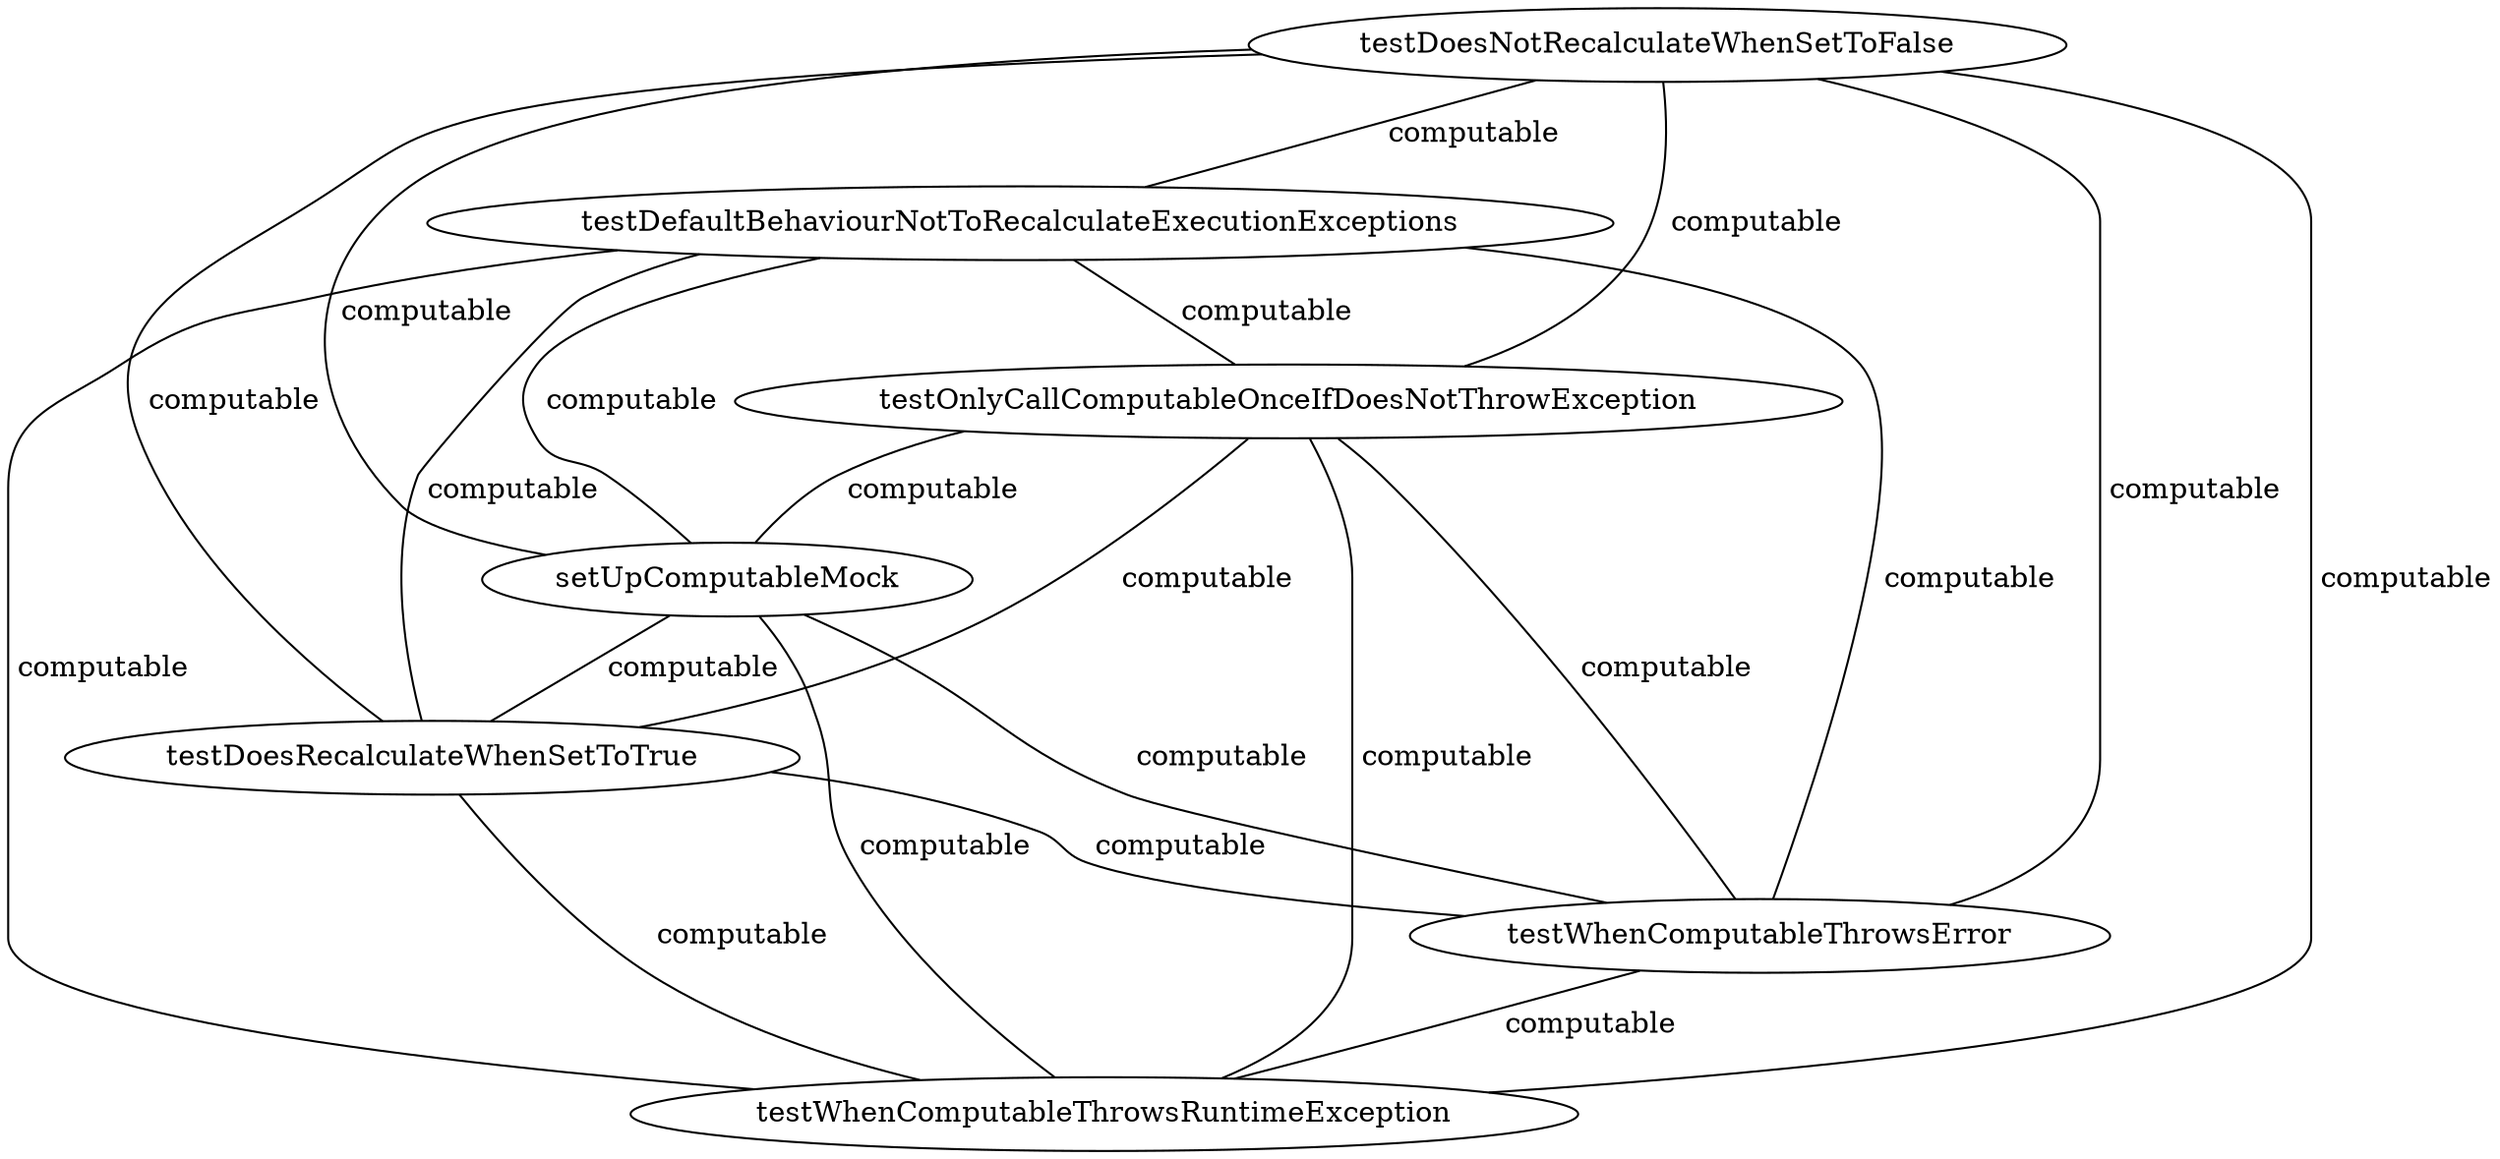 digraph G {
testDoesNotRecalculateWhenSetToFalse;
testDefaultBehaviourNotToRecalculateExecutionExceptions;
testOnlyCallComputableOnceIfDoesNotThrowException;
setUpComputableMock;
testDoesRecalculateWhenSetToTrue;
testWhenComputableThrowsError;
testWhenComputableThrowsRuntimeException;
testDoesNotRecalculateWhenSetToFalse -> testDefaultBehaviourNotToRecalculateExecutionExceptions [label=" computable", dir=none];
testDoesNotRecalculateWhenSetToFalse -> testOnlyCallComputableOnceIfDoesNotThrowException [label=" computable", dir=none];
testDoesNotRecalculateWhenSetToFalse -> setUpComputableMock [label=" computable", dir=none];
testDoesNotRecalculateWhenSetToFalse -> testDoesRecalculateWhenSetToTrue [label=" computable", dir=none];
testDoesNotRecalculateWhenSetToFalse -> testWhenComputableThrowsError [label=" computable", dir=none];
testDoesNotRecalculateWhenSetToFalse -> testWhenComputableThrowsRuntimeException [label=" computable", dir=none];
testDefaultBehaviourNotToRecalculateExecutionExceptions -> testOnlyCallComputableOnceIfDoesNotThrowException [label=" computable", dir=none];
testDefaultBehaviourNotToRecalculateExecutionExceptions -> setUpComputableMock [label=" computable", dir=none];
testDefaultBehaviourNotToRecalculateExecutionExceptions -> testDoesRecalculateWhenSetToTrue [label=" computable", dir=none];
testDefaultBehaviourNotToRecalculateExecutionExceptions -> testWhenComputableThrowsError [label=" computable", dir=none];
testDefaultBehaviourNotToRecalculateExecutionExceptions -> testWhenComputableThrowsRuntimeException [label=" computable", dir=none];
testOnlyCallComputableOnceIfDoesNotThrowException -> setUpComputableMock [label=" computable", dir=none];
testOnlyCallComputableOnceIfDoesNotThrowException -> testDoesRecalculateWhenSetToTrue [label=" computable", dir=none];
testOnlyCallComputableOnceIfDoesNotThrowException -> testWhenComputableThrowsError [label=" computable", dir=none];
testOnlyCallComputableOnceIfDoesNotThrowException -> testWhenComputableThrowsRuntimeException [label=" computable", dir=none];
setUpComputableMock -> testDoesRecalculateWhenSetToTrue [label=" computable", dir=none];
setUpComputableMock -> testWhenComputableThrowsError [label=" computable", dir=none];
setUpComputableMock -> testWhenComputableThrowsRuntimeException [label=" computable", dir=none];
testDoesRecalculateWhenSetToTrue -> testWhenComputableThrowsError [label=" computable", dir=none];
testDoesRecalculateWhenSetToTrue -> testWhenComputableThrowsRuntimeException [label=" computable", dir=none];
testWhenComputableThrowsError -> testWhenComputableThrowsRuntimeException [label=" computable", dir=none];
}